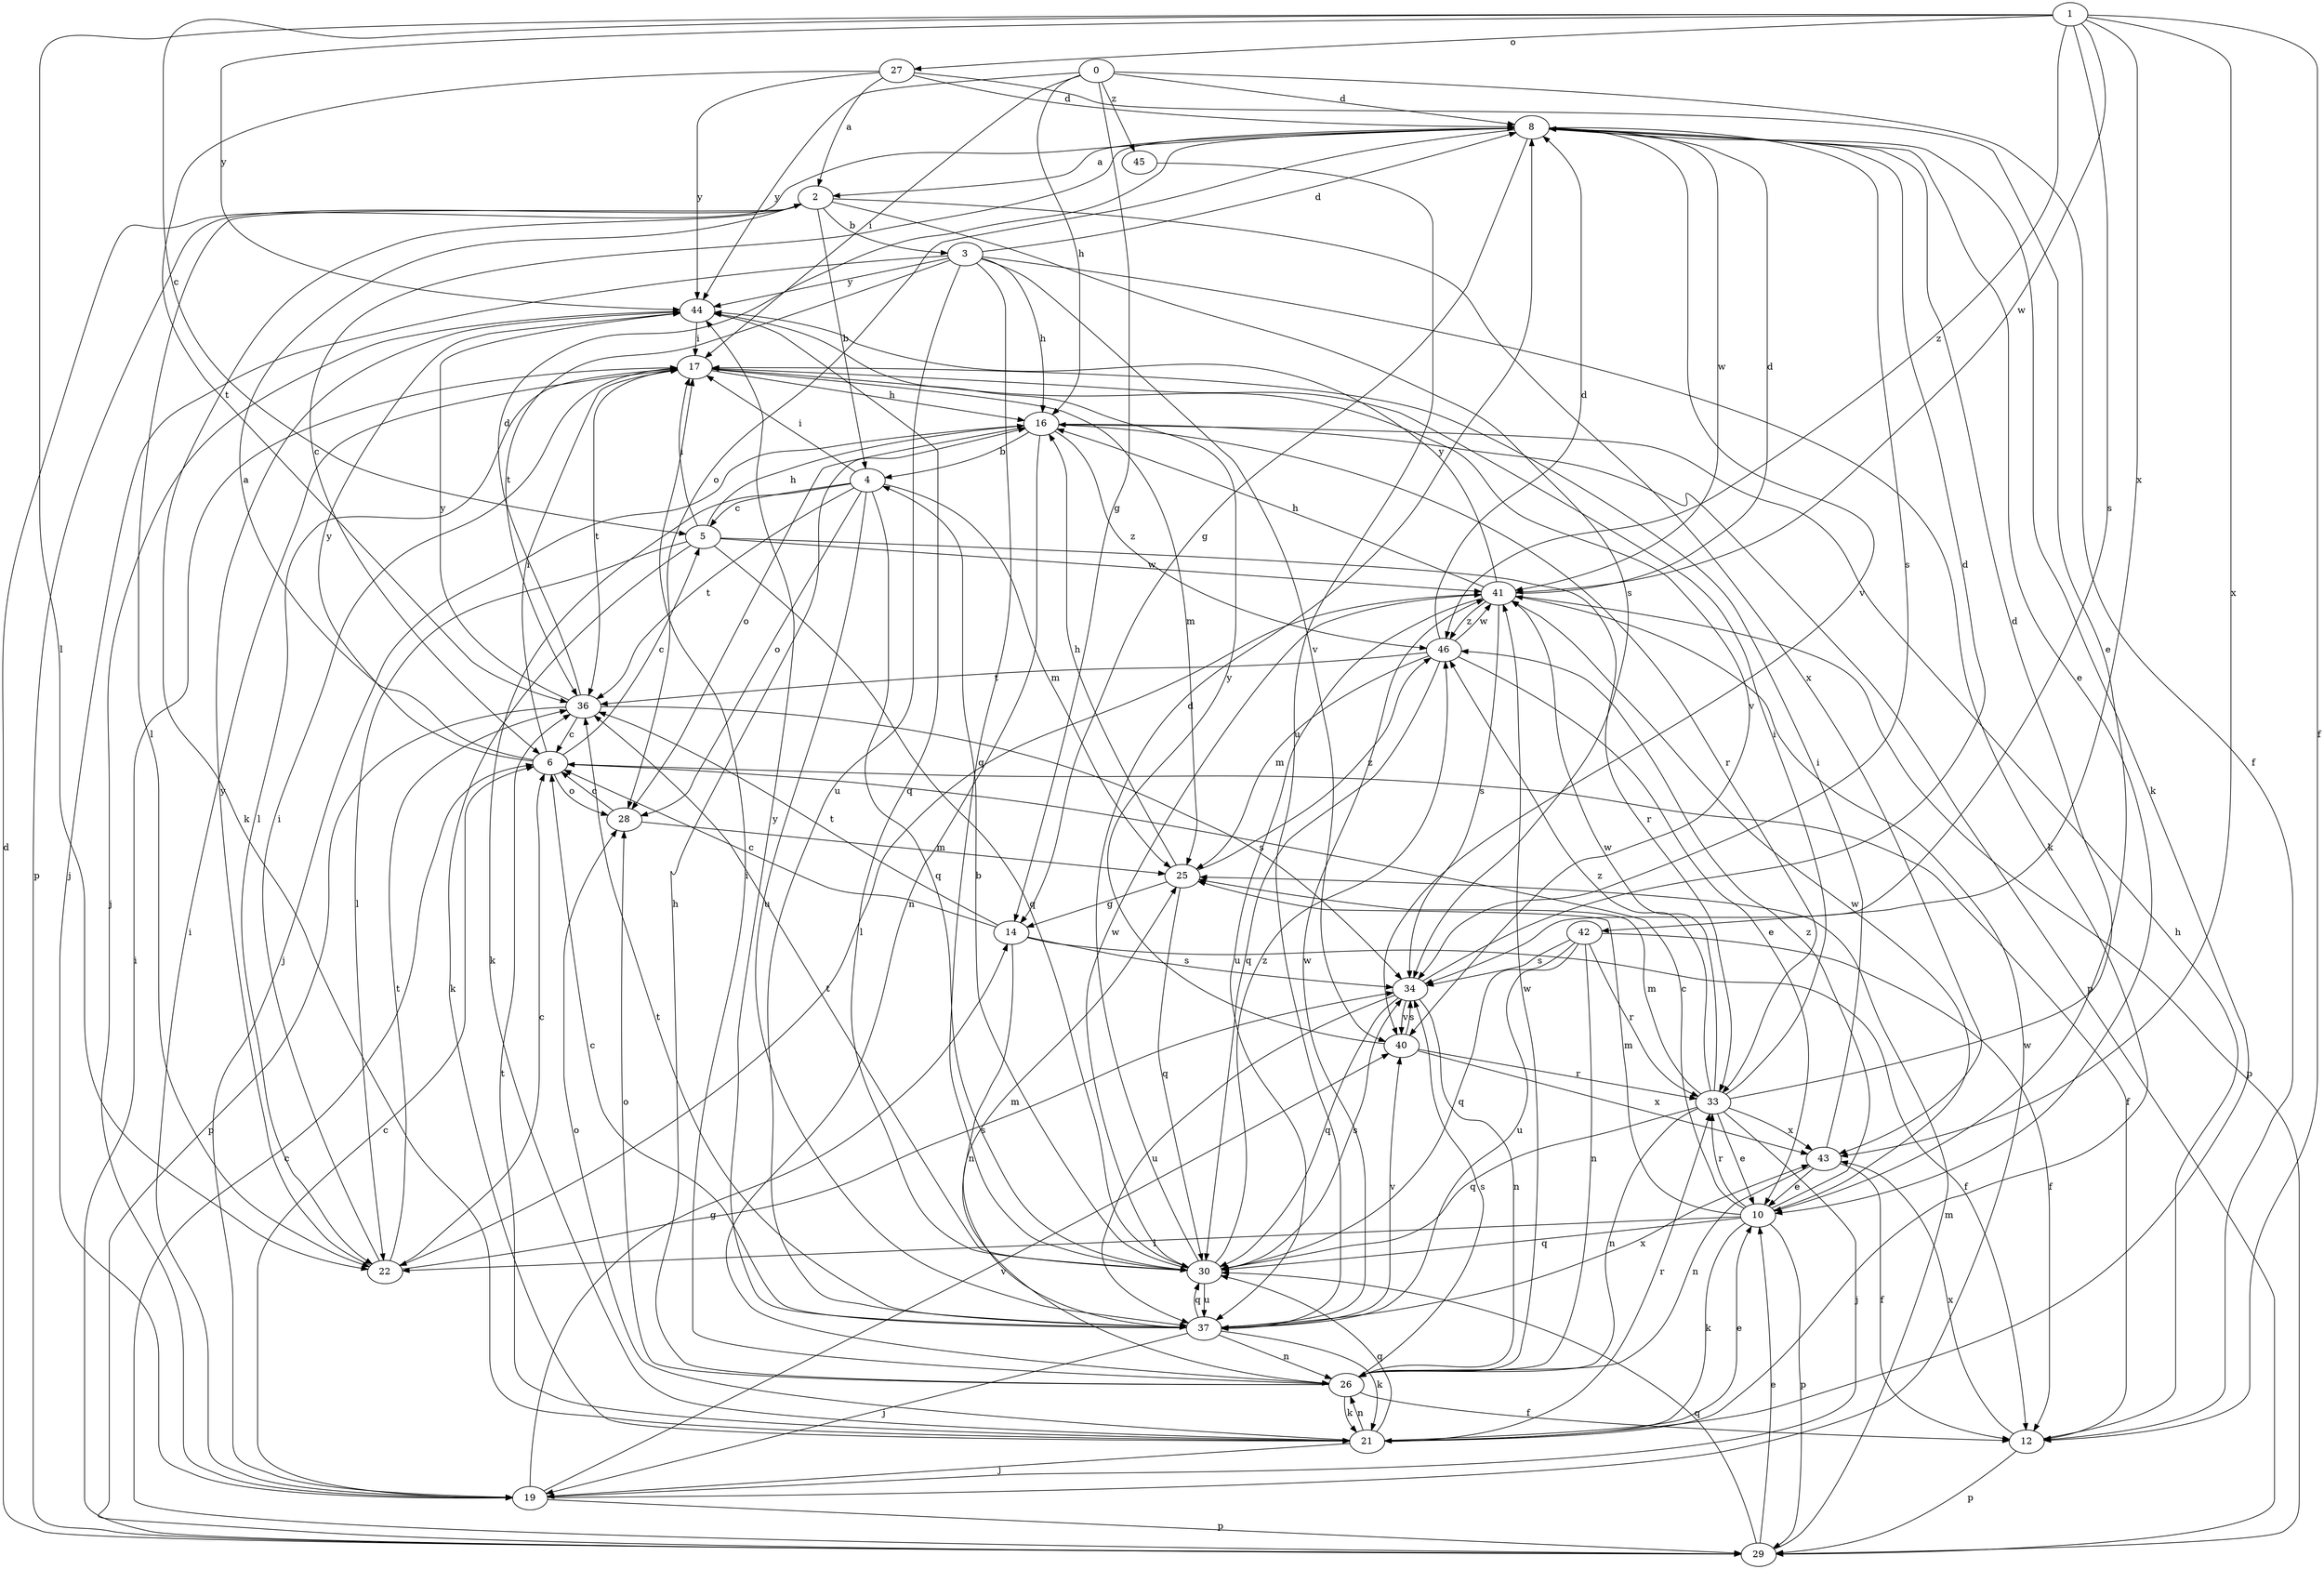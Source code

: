 strict digraph  {
0;
1;
2;
3;
4;
5;
6;
8;
10;
12;
14;
16;
17;
19;
21;
22;
25;
26;
27;
28;
29;
30;
33;
34;
36;
37;
40;
41;
42;
43;
44;
45;
46;
0 -> 8  [label=d];
0 -> 12  [label=f];
0 -> 14  [label=g];
0 -> 16  [label=h];
0 -> 17  [label=i];
0 -> 44  [label=y];
0 -> 45  [label=z];
1 -> 5  [label=c];
1 -> 12  [label=f];
1 -> 22  [label=l];
1 -> 27  [label=o];
1 -> 34  [label=s];
1 -> 41  [label=w];
1 -> 42  [label=x];
1 -> 43  [label=x];
1 -> 44  [label=y];
1 -> 46  [label=z];
2 -> 3  [label=b];
2 -> 4  [label=b];
2 -> 21  [label=k];
2 -> 22  [label=l];
2 -> 29  [label=p];
2 -> 34  [label=s];
2 -> 43  [label=x];
3 -> 8  [label=d];
3 -> 16  [label=h];
3 -> 19  [label=j];
3 -> 21  [label=k];
3 -> 30  [label=q];
3 -> 36  [label=t];
3 -> 37  [label=u];
3 -> 40  [label=v];
3 -> 44  [label=y];
4 -> 5  [label=c];
4 -> 17  [label=i];
4 -> 21  [label=k];
4 -> 25  [label=m];
4 -> 28  [label=o];
4 -> 30  [label=q];
4 -> 36  [label=t];
4 -> 37  [label=u];
5 -> 16  [label=h];
5 -> 17  [label=i];
5 -> 21  [label=k];
5 -> 22  [label=l];
5 -> 30  [label=q];
5 -> 33  [label=r];
5 -> 41  [label=w];
6 -> 2  [label=a];
6 -> 5  [label=c];
6 -> 12  [label=f];
6 -> 17  [label=i];
6 -> 28  [label=o];
6 -> 44  [label=y];
8 -> 2  [label=a];
8 -> 6  [label=c];
8 -> 10  [label=e];
8 -> 14  [label=g];
8 -> 21  [label=k];
8 -> 28  [label=o];
8 -> 34  [label=s];
8 -> 40  [label=v];
8 -> 41  [label=w];
10 -> 6  [label=c];
10 -> 21  [label=k];
10 -> 22  [label=l];
10 -> 25  [label=m];
10 -> 29  [label=p];
10 -> 30  [label=q];
10 -> 33  [label=r];
10 -> 41  [label=w];
10 -> 46  [label=z];
12 -> 16  [label=h];
12 -> 29  [label=p];
12 -> 43  [label=x];
14 -> 6  [label=c];
14 -> 12  [label=f];
14 -> 26  [label=n];
14 -> 34  [label=s];
14 -> 36  [label=t];
16 -> 4  [label=b];
16 -> 19  [label=j];
16 -> 26  [label=n];
16 -> 28  [label=o];
16 -> 29  [label=p];
16 -> 33  [label=r];
16 -> 46  [label=z];
17 -> 16  [label=h];
17 -> 22  [label=l];
17 -> 25  [label=m];
17 -> 36  [label=t];
17 -> 40  [label=v];
19 -> 6  [label=c];
19 -> 14  [label=g];
19 -> 17  [label=i];
19 -> 29  [label=p];
19 -> 40  [label=v];
19 -> 41  [label=w];
21 -> 10  [label=e];
21 -> 19  [label=j];
21 -> 26  [label=n];
21 -> 28  [label=o];
21 -> 30  [label=q];
21 -> 33  [label=r];
21 -> 36  [label=t];
22 -> 6  [label=c];
22 -> 17  [label=i];
22 -> 34  [label=s];
22 -> 36  [label=t];
22 -> 44  [label=y];
25 -> 14  [label=g];
25 -> 16  [label=h];
25 -> 30  [label=q];
25 -> 46  [label=z];
26 -> 12  [label=f];
26 -> 16  [label=h];
26 -> 17  [label=i];
26 -> 21  [label=k];
26 -> 28  [label=o];
26 -> 34  [label=s];
26 -> 41  [label=w];
27 -> 2  [label=a];
27 -> 8  [label=d];
27 -> 10  [label=e];
27 -> 36  [label=t];
27 -> 44  [label=y];
28 -> 6  [label=c];
28 -> 25  [label=m];
29 -> 6  [label=c];
29 -> 8  [label=d];
29 -> 10  [label=e];
29 -> 17  [label=i];
29 -> 25  [label=m];
29 -> 30  [label=q];
30 -> 4  [label=b];
30 -> 8  [label=d];
30 -> 34  [label=s];
30 -> 36  [label=t];
30 -> 37  [label=u];
30 -> 41  [label=w];
30 -> 46  [label=z];
33 -> 8  [label=d];
33 -> 10  [label=e];
33 -> 17  [label=i];
33 -> 19  [label=j];
33 -> 25  [label=m];
33 -> 26  [label=n];
33 -> 30  [label=q];
33 -> 41  [label=w];
33 -> 43  [label=x];
33 -> 46  [label=z];
34 -> 8  [label=d];
34 -> 26  [label=n];
34 -> 30  [label=q];
34 -> 37  [label=u];
34 -> 40  [label=v];
36 -> 6  [label=c];
36 -> 8  [label=d];
36 -> 29  [label=p];
36 -> 34  [label=s];
36 -> 44  [label=y];
37 -> 6  [label=c];
37 -> 19  [label=j];
37 -> 21  [label=k];
37 -> 25  [label=m];
37 -> 26  [label=n];
37 -> 30  [label=q];
37 -> 36  [label=t];
37 -> 40  [label=v];
37 -> 41  [label=w];
37 -> 43  [label=x];
37 -> 44  [label=y];
40 -> 33  [label=r];
40 -> 34  [label=s];
40 -> 43  [label=x];
40 -> 44  [label=y];
41 -> 8  [label=d];
41 -> 16  [label=h];
41 -> 22  [label=l];
41 -> 29  [label=p];
41 -> 34  [label=s];
41 -> 37  [label=u];
41 -> 44  [label=y];
41 -> 46  [label=z];
42 -> 12  [label=f];
42 -> 26  [label=n];
42 -> 30  [label=q];
42 -> 33  [label=r];
42 -> 34  [label=s];
42 -> 37  [label=u];
43 -> 10  [label=e];
43 -> 12  [label=f];
43 -> 17  [label=i];
43 -> 26  [label=n];
44 -> 17  [label=i];
44 -> 19  [label=j];
44 -> 30  [label=q];
45 -> 37  [label=u];
46 -> 8  [label=d];
46 -> 10  [label=e];
46 -> 25  [label=m];
46 -> 30  [label=q];
46 -> 36  [label=t];
46 -> 41  [label=w];
}
